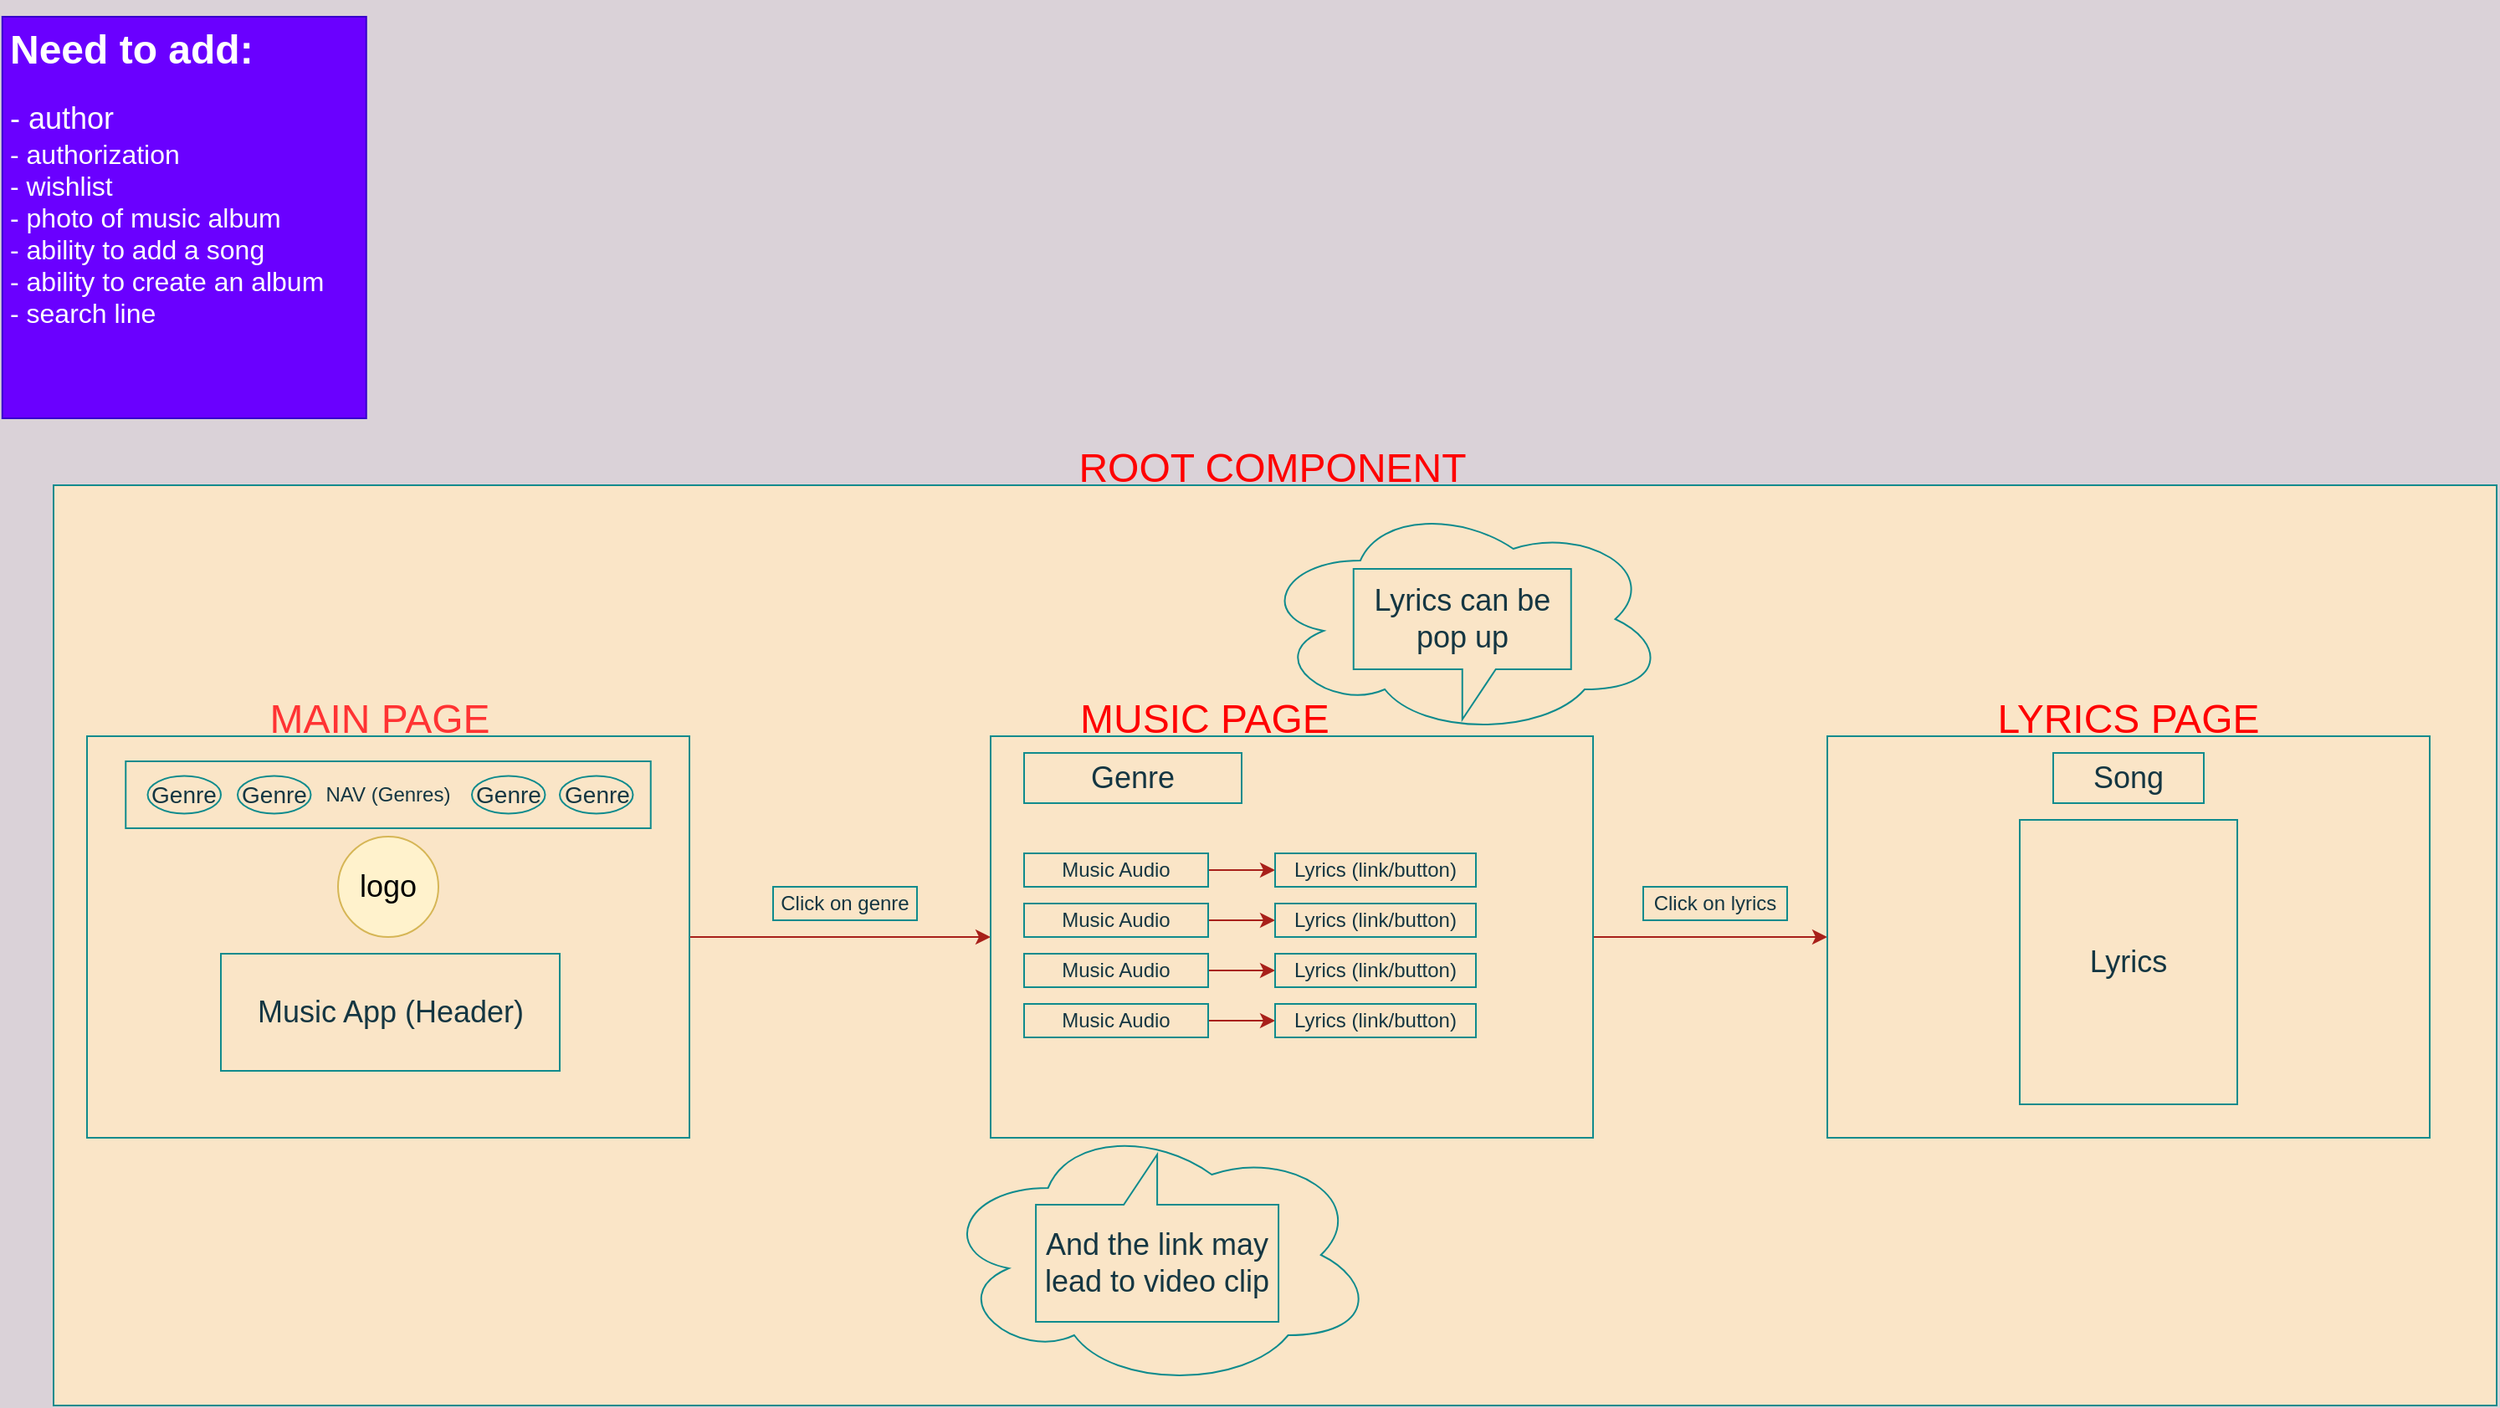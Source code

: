 <mxfile version="14.7.10" type="github">
  <diagram id="AKXKj6HSnDTJ0x1onoZ5" name="Page-1">
    <mxGraphModel dx="2729" dy="2166" grid="1" gridSize="10" guides="1" tooltips="1" connect="1" arrows="1" fold="1" page="1" pageScale="1" pageWidth="827" pageHeight="1169" background="#DAD2D8" math="0" shadow="0">
      <root>
        <mxCell id="0" />
        <mxCell id="1" parent="0" />
        <mxCell id="pzLPCtjIImnw6oUOMK0i-9" value="" style="whiteSpace=wrap;html=1;fillColor=#FAE5C7;strokeColor=#0F8B8D;fontColor=#143642;" vertex="1" parent="1">
          <mxGeometry x="20" y="-110" width="1460" height="550" as="geometry" />
        </mxCell>
        <mxCell id="wNI0iCQW7VWHlqg-LpIO-68" value="" style="ellipse;shape=cloud;whiteSpace=wrap;html=1;fillColor=#FAE5C7;strokeColor=#0F8B8D;fontColor=#143642;" parent="1" vertex="1">
          <mxGeometry x="740" y="-100" width="243.75" height="140" as="geometry" />
        </mxCell>
        <mxCell id="wNI0iCQW7VWHlqg-LpIO-67" value="" style="ellipse;shape=cloud;whiteSpace=wrap;html=1;fillColor=#FAE5C7;strokeColor=#0F8B8D;fontColor=#143642;" parent="1" vertex="1">
          <mxGeometry x="549.07" y="270" width="260.93" height="160" as="geometry" />
        </mxCell>
        <mxCell id="wNI0iCQW7VWHlqg-LpIO-41" style="edgeStyle=orthogonalEdgeStyle;orthogonalLoop=1;jettySize=auto;html=1;exitX=1;exitY=0.5;exitDx=0;exitDy=0;entryX=0;entryY=0.5;entryDx=0;entryDy=0;strokeColor=#A8201A;fontColor=#143642;labelBackgroundColor=#DAD2D8;" parent="1" source="wNI0iCQW7VWHlqg-LpIO-3" target="wNI0iCQW7VWHlqg-LpIO-9" edge="1">
          <mxGeometry relative="1" as="geometry" />
        </mxCell>
        <mxCell id="wNI0iCQW7VWHlqg-LpIO-3" value="" style="whiteSpace=wrap;html=1;fillColor=#FAE5C7;strokeColor=#0F8B8D;fontColor=#143642;" parent="1" vertex="1">
          <mxGeometry x="40" y="40" width="360" height="240" as="geometry" />
        </mxCell>
        <mxCell id="wNI0iCQW7VWHlqg-LpIO-4" value="&lt;font style=&quot;font-size: 18px&quot;&gt;logo&lt;/font&gt;" style="ellipse;whiteSpace=wrap;html=1;aspect=fixed;fillColor=#fff2cc;strokeColor=#d6b656;" parent="1" vertex="1">
          <mxGeometry x="190" y="100" width="60" height="60" as="geometry" />
        </mxCell>
        <mxCell id="wNI0iCQW7VWHlqg-LpIO-6" value="&lt;font style=&quot;font-size: 18px&quot;&gt;Music App (Header)&lt;/font&gt;" style="whiteSpace=wrap;html=1;fillColor=#FAE5C7;strokeColor=#0F8B8D;fontColor=#143642;" parent="1" vertex="1">
          <mxGeometry x="120" y="170" width="202.5" height="70" as="geometry" />
        </mxCell>
        <mxCell id="wNI0iCQW7VWHlqg-LpIO-7" value="NAV (Genres)" style="whiteSpace=wrap;html=1;fillColor=#FAE5C7;strokeColor=#0F8B8D;fontColor=#143642;" parent="1" vertex="1">
          <mxGeometry x="63.13" y="55" width="313.75" height="40" as="geometry" />
        </mxCell>
        <mxCell id="wNI0iCQW7VWHlqg-LpIO-56" style="edgeStyle=orthogonalEdgeStyle;orthogonalLoop=1;jettySize=auto;html=1;exitX=1;exitY=0.5;exitDx=0;exitDy=0;entryX=0;entryY=0.5;entryDx=0;entryDy=0;strokeColor=#A8201A;fontColor=#143642;labelBackgroundColor=#DAD2D8;" parent="1" source="wNI0iCQW7VWHlqg-LpIO-9" target="wNI0iCQW7VWHlqg-LpIO-42" edge="1">
          <mxGeometry relative="1" as="geometry" />
        </mxCell>
        <mxCell id="wNI0iCQW7VWHlqg-LpIO-9" value="" style="whiteSpace=wrap;html=1;fillColor=#FAE5C7;strokeColor=#0F8B8D;fontColor=#143642;" parent="1" vertex="1">
          <mxGeometry x="580" y="40" width="360" height="240" as="geometry" />
        </mxCell>
        <mxCell id="wNI0iCQW7VWHlqg-LpIO-34" style="edgeStyle=orthogonalEdgeStyle;orthogonalLoop=1;jettySize=auto;html=1;exitX=1;exitY=0.5;exitDx=0;exitDy=0;strokeColor=#A8201A;fontColor=#143642;labelBackgroundColor=#DAD2D8;" parent="1" source="wNI0iCQW7VWHlqg-LpIO-12" target="wNI0iCQW7VWHlqg-LpIO-24" edge="1">
          <mxGeometry relative="1" as="geometry" />
        </mxCell>
        <mxCell id="wNI0iCQW7VWHlqg-LpIO-12" value="Music Audio" style="whiteSpace=wrap;html=1;fillColor=#FAE5C7;strokeColor=#0F8B8D;fontColor=#143642;" parent="1" vertex="1">
          <mxGeometry x="600" y="110" width="110" height="20" as="geometry" />
        </mxCell>
        <mxCell id="wNI0iCQW7VWHlqg-LpIO-13" value="&lt;font style=&quot;font-size: 18px&quot;&gt;Genre&lt;/font&gt;" style="whiteSpace=wrap;html=1;fillColor=#FAE5C7;strokeColor=#0F8B8D;fontColor=#143642;" parent="1" vertex="1">
          <mxGeometry x="600" y="50" width="130" height="30" as="geometry" />
        </mxCell>
        <mxCell id="wNI0iCQW7VWHlqg-LpIO-35" style="edgeStyle=orthogonalEdgeStyle;orthogonalLoop=1;jettySize=auto;html=1;exitX=1;exitY=0.5;exitDx=0;exitDy=0;strokeColor=#A8201A;fontColor=#143642;labelBackgroundColor=#DAD2D8;" parent="1" source="wNI0iCQW7VWHlqg-LpIO-14" target="wNI0iCQW7VWHlqg-LpIO-25" edge="1">
          <mxGeometry relative="1" as="geometry" />
        </mxCell>
        <mxCell id="wNI0iCQW7VWHlqg-LpIO-14" value="Music Audio" style="whiteSpace=wrap;html=1;fillColor=#FAE5C7;strokeColor=#0F8B8D;fontColor=#143642;" parent="1" vertex="1">
          <mxGeometry x="600" y="140" width="110" height="20" as="geometry" />
        </mxCell>
        <mxCell id="wNI0iCQW7VWHlqg-LpIO-36" style="edgeStyle=orthogonalEdgeStyle;orthogonalLoop=1;jettySize=auto;html=1;exitX=1;exitY=0.5;exitDx=0;exitDy=0;entryX=0;entryY=0.5;entryDx=0;entryDy=0;strokeColor=#A8201A;fontColor=#143642;labelBackgroundColor=#DAD2D8;" parent="1" source="wNI0iCQW7VWHlqg-LpIO-15" target="wNI0iCQW7VWHlqg-LpIO-26" edge="1">
          <mxGeometry relative="1" as="geometry" />
        </mxCell>
        <mxCell id="wNI0iCQW7VWHlqg-LpIO-15" value="Music Audio" style="whiteSpace=wrap;html=1;fillColor=#FAE5C7;strokeColor=#0F8B8D;fontColor=#143642;" parent="1" vertex="1">
          <mxGeometry x="600" y="170" width="110" height="20" as="geometry" />
        </mxCell>
        <mxCell id="wNI0iCQW7VWHlqg-LpIO-37" style="edgeStyle=orthogonalEdgeStyle;orthogonalLoop=1;jettySize=auto;html=1;exitX=1;exitY=0.5;exitDx=0;exitDy=0;strokeColor=#A8201A;fontColor=#143642;labelBackgroundColor=#DAD2D8;" parent="1" source="wNI0iCQW7VWHlqg-LpIO-16" target="wNI0iCQW7VWHlqg-LpIO-27" edge="1">
          <mxGeometry relative="1" as="geometry" />
        </mxCell>
        <mxCell id="wNI0iCQW7VWHlqg-LpIO-16" value="Music Audio" style="whiteSpace=wrap;html=1;fillColor=#FAE5C7;strokeColor=#0F8B8D;fontColor=#143642;" parent="1" vertex="1">
          <mxGeometry x="600" y="200" width="110" height="20" as="geometry" />
        </mxCell>
        <mxCell id="wNI0iCQW7VWHlqg-LpIO-24" value="Lyrics (link/button)" style="whiteSpace=wrap;html=1;fillColor=#FAE5C7;strokeColor=#0F8B8D;fontColor=#143642;" parent="1" vertex="1">
          <mxGeometry x="750" y="110" width="120" height="20" as="geometry" />
        </mxCell>
        <mxCell id="wNI0iCQW7VWHlqg-LpIO-25" value="Lyrics (link/button)" style="whiteSpace=wrap;html=1;fillColor=#FAE5C7;strokeColor=#0F8B8D;fontColor=#143642;" parent="1" vertex="1">
          <mxGeometry x="750" y="140" width="120" height="20" as="geometry" />
        </mxCell>
        <mxCell id="wNI0iCQW7VWHlqg-LpIO-26" value="Lyrics (link/button)" style="whiteSpace=wrap;html=1;fillColor=#FAE5C7;strokeColor=#0F8B8D;fontColor=#143642;" parent="1" vertex="1">
          <mxGeometry x="750" y="170" width="120" height="20" as="geometry" />
        </mxCell>
        <mxCell id="wNI0iCQW7VWHlqg-LpIO-27" value="Lyrics (link/button)" style="whiteSpace=wrap;html=1;fillColor=#FAE5C7;strokeColor=#0F8B8D;fontColor=#143642;" parent="1" vertex="1">
          <mxGeometry x="750" y="200" width="120" height="20" as="geometry" />
        </mxCell>
        <mxCell id="wNI0iCQW7VWHlqg-LpIO-40" value="Click on genre" style="whiteSpace=wrap;html=1;fillColor=#FAE5C7;strokeColor=#0F8B8D;fontColor=#143642;" parent="1" vertex="1">
          <mxGeometry x="450" y="130" width="86" height="20" as="geometry" />
        </mxCell>
        <mxCell id="wNI0iCQW7VWHlqg-LpIO-42" value="" style="whiteSpace=wrap;html=1;fillColor=#FAE5C7;strokeColor=#0F8B8D;fontColor=#143642;" parent="1" vertex="1">
          <mxGeometry x="1080" y="40" width="360" height="240" as="geometry" />
        </mxCell>
        <mxCell id="wNI0iCQW7VWHlqg-LpIO-60" value="&lt;font style=&quot;font-size: 18px&quot;&gt;Lyrics can be pop up&lt;/font&gt;" style="shape=callout;whiteSpace=wrap;html=1;perimeter=calloutPerimeter;fillColor=#FAE5C7;strokeColor=#0F8B8D;fontColor=#143642;" parent="1" vertex="1">
          <mxGeometry x="796.88" y="-60" width="130" height="90" as="geometry" />
        </mxCell>
        <mxCell id="wNI0iCQW7VWHlqg-LpIO-61" value="&lt;font style=&quot;font-size: 18px&quot;&gt;Song&lt;/font&gt;" style="whiteSpace=wrap;html=1;fillColor=#FAE5C7;strokeColor=#0F8B8D;fontColor=#143642;" parent="1" vertex="1">
          <mxGeometry x="1215" y="50" width="90" height="30" as="geometry" />
        </mxCell>
        <mxCell id="wNI0iCQW7VWHlqg-LpIO-62" value="&lt;font style=&quot;font-size: 18px&quot;&gt;Lyrics&lt;/font&gt;" style="whiteSpace=wrap;html=1;fillColor=#FAE5C7;strokeColor=#0F8B8D;fontColor=#143642;" parent="1" vertex="1">
          <mxGeometry x="1195" y="90" width="130" height="170" as="geometry" />
        </mxCell>
        <mxCell id="wNI0iCQW7VWHlqg-LpIO-65" value="Click on lyrics" style="whiteSpace=wrap;html=1;fillColor=#FAE5C7;strokeColor=#0F8B8D;fontColor=#143642;" parent="1" vertex="1">
          <mxGeometry x="970" y="130" width="86" height="20" as="geometry" />
        </mxCell>
        <mxCell id="wNI0iCQW7VWHlqg-LpIO-66" value="&lt;font style=&quot;font-size: 18px&quot;&gt;And the link&amp;nbsp;may lead to video clip&lt;/font&gt;" style="shape=callout;whiteSpace=wrap;html=1;perimeter=calloutPerimeter;direction=west;fillColor=#FAE5C7;strokeColor=#0F8B8D;fontColor=#143642;" parent="1" vertex="1">
          <mxGeometry x="607.04" y="290" width="145" height="100" as="geometry" />
        </mxCell>
        <mxCell id="wNI0iCQW7VWHlqg-LpIO-76" value="&lt;font style=&quot;font-size: 14px&quot;&gt;Genre&lt;/font&gt;" style="ellipse;whiteSpace=wrap;html=1;fillColor=#FAE5C7;strokeColor=#0F8B8D;fontColor=#143642;" parent="1" vertex="1">
          <mxGeometry x="76.25" y="63.75" width="43.75" height="22.5" as="geometry" />
        </mxCell>
        <mxCell id="wNI0iCQW7VWHlqg-LpIO-78" value="&lt;font style=&quot;font-size: 14px&quot;&gt;Genre&lt;/font&gt;" style="ellipse;whiteSpace=wrap;html=1;fillColor=#FAE5C7;strokeColor=#0F8B8D;fontColor=#143642;" parent="1" vertex="1">
          <mxGeometry x="130" y="63.75" width="43.75" height="22.5" as="geometry" />
        </mxCell>
        <mxCell id="wNI0iCQW7VWHlqg-LpIO-79" value="&lt;font style=&quot;font-size: 14px&quot;&gt;Genre&lt;/font&gt;" style="ellipse;whiteSpace=wrap;html=1;fillColor=#FAE5C7;strokeColor=#0F8B8D;fontColor=#143642;" parent="1" vertex="1">
          <mxGeometry x="270" y="63.75" width="43.75" height="22.5" as="geometry" />
        </mxCell>
        <mxCell id="wNI0iCQW7VWHlqg-LpIO-80" value="&lt;font style=&quot;font-size: 14px&quot;&gt;Genre&lt;/font&gt;" style="ellipse;whiteSpace=wrap;html=1;fillColor=#FAE5C7;strokeColor=#0F8B8D;fontColor=#143642;" parent="1" vertex="1">
          <mxGeometry x="322.5" y="63.75" width="43.75" height="22.5" as="geometry" />
        </mxCell>
        <mxCell id="pzLPCtjIImnw6oUOMK0i-3" value="&lt;font style=&quot;font-size: 24px&quot;&gt;MAIN PAGE&lt;/font&gt;" style="text;html=1;strokeColor=none;fillColor=none;align=center;verticalAlign=middle;whiteSpace=wrap;fontColor=#FF3333;" vertex="1" parent="1">
          <mxGeometry x="140" y="20" width="150" height="20" as="geometry" />
        </mxCell>
        <mxCell id="pzLPCtjIImnw6oUOMK0i-4" value="&lt;font style=&quot;font-size: 24px&quot;&gt;MUSIC PAGE&lt;/font&gt;" style="text;html=1;strokeColor=none;fillColor=none;align=center;verticalAlign=middle;whiteSpace=wrap;fontColor=#FF0000;" vertex="1" parent="1">
          <mxGeometry x="623.43" y="20" width="170" height="20" as="geometry" />
        </mxCell>
        <mxCell id="pzLPCtjIImnw6oUOMK0i-5" value="&lt;font style=&quot;font-size: 24px&quot;&gt;LYRICS PAGE&lt;/font&gt;" style="text;html=1;strokeColor=none;fillColor=none;align=center;verticalAlign=middle;whiteSpace=wrap;fontColor=#FF0000;" vertex="1" parent="1">
          <mxGeometry x="1175" y="20" width="170" height="20" as="geometry" />
        </mxCell>
        <mxCell id="pzLPCtjIImnw6oUOMK0i-6" value="&lt;h1&gt;Need to add:&amp;nbsp;&lt;/h1&gt;&lt;div&gt;&lt;font style=&quot;font-size: 18px&quot;&gt;- author&lt;/font&gt;&lt;/div&gt;&lt;div&gt;&lt;font size=&quot;3&quot;&gt;- authorization&lt;/font&gt;&lt;/div&gt;&lt;div&gt;&lt;font size=&quot;3&quot;&gt;- wishlist&lt;/font&gt;&lt;/div&gt;&lt;div&gt;&lt;font size=&quot;3&quot;&gt;- photo of music album&lt;/font&gt;&lt;/div&gt;&lt;div&gt;&lt;font size=&quot;3&quot;&gt;- ability to add a song&lt;/font&gt;&lt;/div&gt;&lt;div&gt;&lt;font size=&quot;3&quot;&gt;- ability to create an album&lt;/font&gt;&lt;/div&gt;&lt;div&gt;&lt;font size=&quot;3&quot;&gt;- search line&lt;/font&gt;&lt;/div&gt;" style="text;html=1;strokeColor=#3700CC;fillColor=#6a00ff;spacing=5;spacingTop=-20;whiteSpace=wrap;overflow=hidden;fontColor=#ffffff;" vertex="1" parent="1">
          <mxGeometry x="-10.62" y="-390" width="217.5" height="240" as="geometry" />
        </mxCell>
        <mxCell id="pzLPCtjIImnw6oUOMK0i-10" value="&lt;span style=&quot;font-size: 24px&quot;&gt;ROOT COMPONENT&lt;/span&gt;" style="text;html=1;strokeColor=none;fillColor=none;align=center;verticalAlign=middle;whiteSpace=wrap;fontColor=#FF0000;" vertex="1" parent="1">
          <mxGeometry x="627" y="-130" width="243" height="20" as="geometry" />
        </mxCell>
      </root>
    </mxGraphModel>
  </diagram>
</mxfile>
